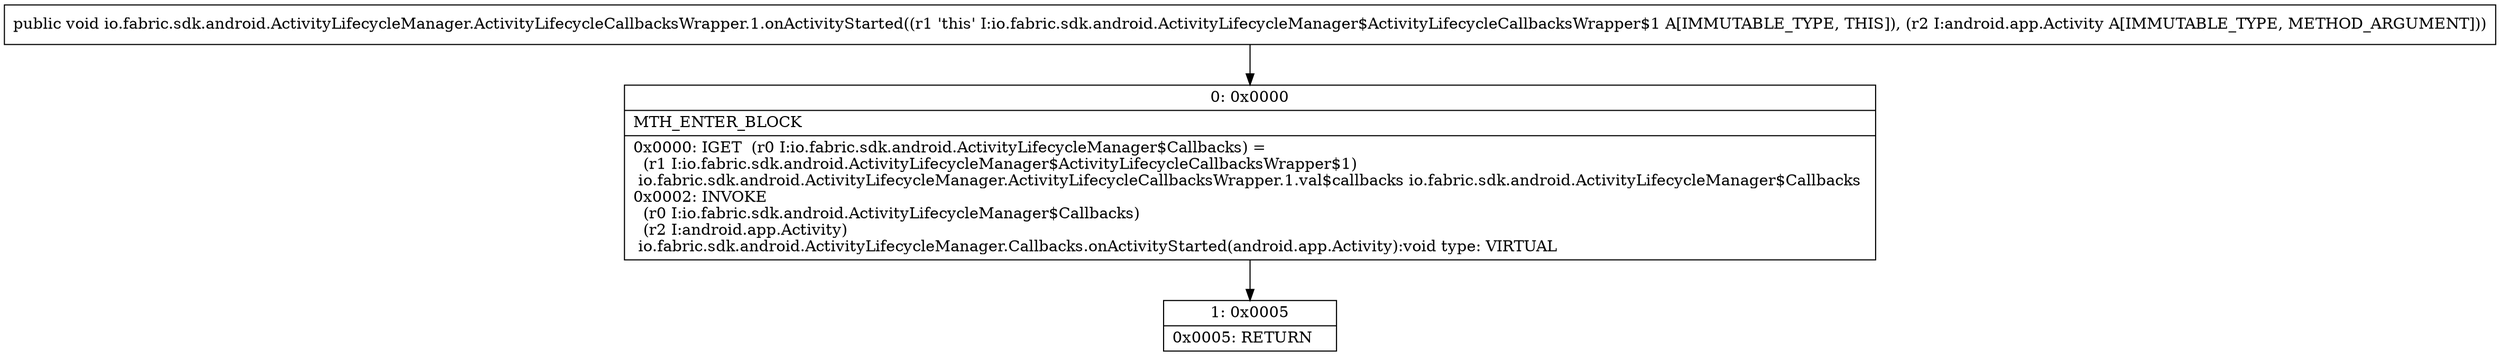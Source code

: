 digraph "CFG forio.fabric.sdk.android.ActivityLifecycleManager.ActivityLifecycleCallbacksWrapper.1.onActivityStarted(Landroid\/app\/Activity;)V" {
Node_0 [shape=record,label="{0\:\ 0x0000|MTH_ENTER_BLOCK\l|0x0000: IGET  (r0 I:io.fabric.sdk.android.ActivityLifecycleManager$Callbacks) = \l  (r1 I:io.fabric.sdk.android.ActivityLifecycleManager$ActivityLifecycleCallbacksWrapper$1)\l io.fabric.sdk.android.ActivityLifecycleManager.ActivityLifecycleCallbacksWrapper.1.val$callbacks io.fabric.sdk.android.ActivityLifecycleManager$Callbacks \l0x0002: INVOKE  \l  (r0 I:io.fabric.sdk.android.ActivityLifecycleManager$Callbacks)\l  (r2 I:android.app.Activity)\l io.fabric.sdk.android.ActivityLifecycleManager.Callbacks.onActivityStarted(android.app.Activity):void type: VIRTUAL \l}"];
Node_1 [shape=record,label="{1\:\ 0x0005|0x0005: RETURN   \l}"];
MethodNode[shape=record,label="{public void io.fabric.sdk.android.ActivityLifecycleManager.ActivityLifecycleCallbacksWrapper.1.onActivityStarted((r1 'this' I:io.fabric.sdk.android.ActivityLifecycleManager$ActivityLifecycleCallbacksWrapper$1 A[IMMUTABLE_TYPE, THIS]), (r2 I:android.app.Activity A[IMMUTABLE_TYPE, METHOD_ARGUMENT])) }"];
MethodNode -> Node_0;
Node_0 -> Node_1;
}

